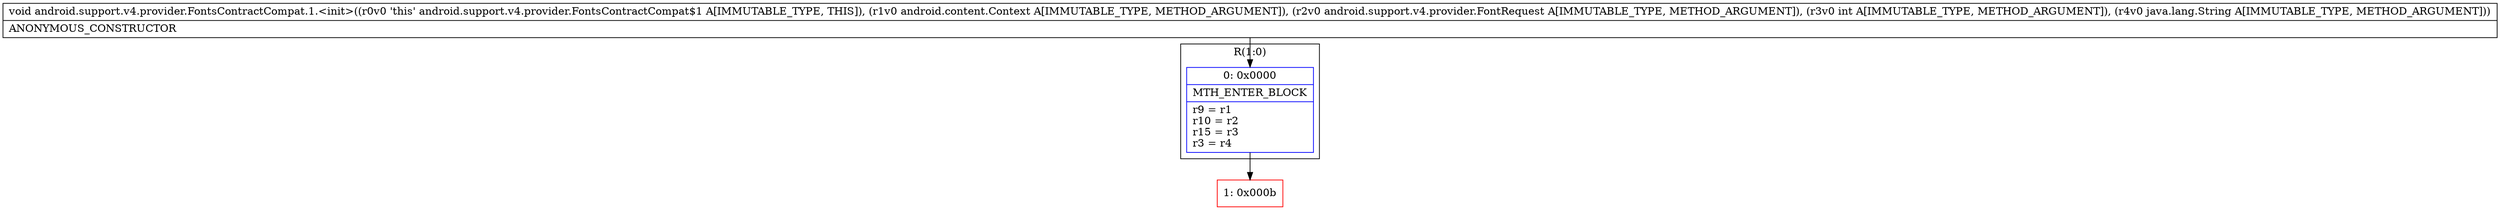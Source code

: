 digraph "CFG forandroid.support.v4.provider.FontsContractCompat.1.\<init\>(Landroid\/content\/Context;Landroid\/support\/v4\/provider\/FontRequest;ILjava\/lang\/String;)V" {
subgraph cluster_Region_1053135459 {
label = "R(1:0)";
node [shape=record,color=blue];
Node_0 [shape=record,label="{0\:\ 0x0000|MTH_ENTER_BLOCK\l|r9 = r1\lr10 = r2\lr15 = r3\lr3 = r4\l}"];
}
Node_1 [shape=record,color=red,label="{1\:\ 0x000b}"];
MethodNode[shape=record,label="{void android.support.v4.provider.FontsContractCompat.1.\<init\>((r0v0 'this' android.support.v4.provider.FontsContractCompat$1 A[IMMUTABLE_TYPE, THIS]), (r1v0 android.content.Context A[IMMUTABLE_TYPE, METHOD_ARGUMENT]), (r2v0 android.support.v4.provider.FontRequest A[IMMUTABLE_TYPE, METHOD_ARGUMENT]), (r3v0 int A[IMMUTABLE_TYPE, METHOD_ARGUMENT]), (r4v0 java.lang.String A[IMMUTABLE_TYPE, METHOD_ARGUMENT]))  | ANONYMOUS_CONSTRUCTOR\l}"];
MethodNode -> Node_0;
Node_0 -> Node_1;
}

